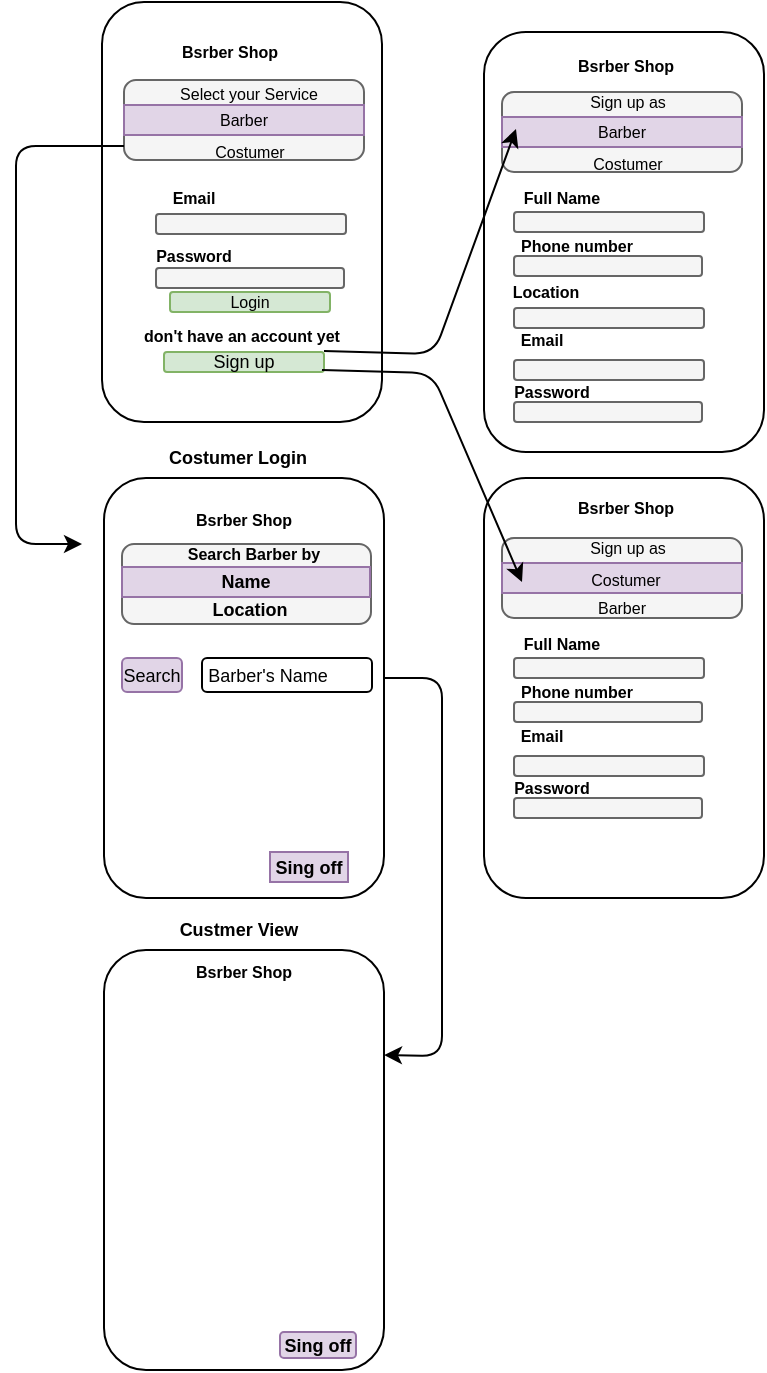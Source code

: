 <mxfile version="13.8.8" type="github">
  <diagram id="JaG_Oef0MP_lZhAA-aXu" name="Page-1">
    <mxGraphModel dx="844" dy="1579" grid="1" gridSize="10" guides="1" tooltips="1" connect="1" arrows="1" fold="1" page="1" pageScale="1" pageWidth="850" pageHeight="1100" math="0" shadow="0">
      <root>
        <mxCell id="0" />
        <mxCell id="1" parent="0" />
        <mxCell id="rbGwPKIIdidOjw9icI79-1" value="" style="rounded=1;whiteSpace=wrap;html=1;" vertex="1" parent="1">
          <mxGeometry x="90" y="-1075" width="140" height="210" as="geometry" />
        </mxCell>
        <mxCell id="rbGwPKIIdidOjw9icI79-2" value="" style="rounded=1;whiteSpace=wrap;html=1;fillColor=#f5f5f5;strokeColor=#666666;fontColor=#333333;" vertex="1" parent="1">
          <mxGeometry x="117" y="-969" width="95" height="10" as="geometry" />
        </mxCell>
        <mxCell id="rbGwPKIIdidOjw9icI79-4" value="Sign up" style="rounded=1;whiteSpace=wrap;html=1;fillColor=#d5e8d4;strokeColor=#82b366;fontSize=9;" vertex="1" parent="1">
          <mxGeometry x="121" y="-900" width="80" height="10" as="geometry" />
        </mxCell>
        <mxCell id="rbGwPKIIdidOjw9icI79-6" value="" style="rounded=1;whiteSpace=wrap;html=1;fillColor=#f5f5f5;strokeColor=#666666;fontColor=#333333;" vertex="1" parent="1">
          <mxGeometry x="117" y="-942" width="94" height="10" as="geometry" />
        </mxCell>
        <mxCell id="rbGwPKIIdidOjw9icI79-7" value="Login" style="rounded=1;whiteSpace=wrap;html=1;fillColor=#d5e8d4;strokeColor=#82b366;fontSize=8;" vertex="1" parent="1">
          <mxGeometry x="124" y="-930" width="80" height="10" as="geometry" />
        </mxCell>
        <mxCell id="rbGwPKIIdidOjw9icI79-9" value="&lt;b&gt;&lt;font style=&quot;font-size: 8px&quot;&gt;Email&lt;/font&gt;&lt;/b&gt;" style="text;html=1;strokeColor=none;fillColor=none;align=center;verticalAlign=middle;whiteSpace=wrap;rounded=0;fontSize=9;" vertex="1" parent="1">
          <mxGeometry x="116" y="-987" width="40" height="20" as="geometry" />
        </mxCell>
        <mxCell id="rbGwPKIIdidOjw9icI79-13" value="don&#39;t have an account yet" style="text;html=1;strokeColor=none;fillColor=none;align=center;verticalAlign=middle;whiteSpace=wrap;rounded=0;fontSize=8;fontStyle=1" vertex="1" parent="1">
          <mxGeometry x="90" y="-918" width="140" height="20" as="geometry" />
        </mxCell>
        <mxCell id="rbGwPKIIdidOjw9icI79-14" value="" style="rounded=1;whiteSpace=wrap;html=1;" vertex="1" parent="1">
          <mxGeometry x="281" y="-1060" width="140" height="210" as="geometry" />
        </mxCell>
        <mxCell id="rbGwPKIIdidOjw9icI79-15" value="" style="rounded=1;whiteSpace=wrap;html=1;fontSize=8;fillColor=#f5f5f5;strokeColor=#666666;fontColor=#333333;" vertex="1" parent="1">
          <mxGeometry x="290" y="-1030" width="120" height="40" as="geometry" />
        </mxCell>
        <mxCell id="rbGwPKIIdidOjw9icI79-16" value="Barber" style="rounded=0;whiteSpace=wrap;html=1;fontSize=8;fillColor=#e1d5e7;strokeColor=#9673a6;" vertex="1" parent="1">
          <mxGeometry x="290" y="-1017.5" width="120" height="15" as="geometry" />
        </mxCell>
        <mxCell id="rbGwPKIIdidOjw9icI79-18" value="Sign up as " style="text;html=1;strokeColor=none;fillColor=none;align=center;verticalAlign=middle;whiteSpace=wrap;rounded=0;fontSize=8;" vertex="1" parent="1">
          <mxGeometry x="308" y="-1030" width="90" height="10" as="geometry" />
        </mxCell>
        <mxCell id="rbGwPKIIdidOjw9icI79-20" value="Bsrber Shop " style="text;html=1;strokeColor=none;fillColor=none;align=center;verticalAlign=middle;whiteSpace=wrap;rounded=0;fontSize=8;fontStyle=1" vertex="1" parent="1">
          <mxGeometry x="124" y="-1060" width="60" height="20" as="geometry" />
        </mxCell>
        <mxCell id="rbGwPKIIdidOjw9icI79-21" value="Bsrber Shop" style="text;html=1;strokeColor=none;fillColor=none;align=center;verticalAlign=middle;whiteSpace=wrap;rounded=0;fontSize=8;fontStyle=1" vertex="1" parent="1">
          <mxGeometry x="322" y="-1053" width="60" height="20" as="geometry" />
        </mxCell>
        <mxCell id="rbGwPKIIdidOjw9icI79-26" value="Costumer" style="text;html=1;strokeColor=none;fillColor=none;align=center;verticalAlign=middle;whiteSpace=wrap;rounded=0;fontSize=8;" vertex="1" parent="1">
          <mxGeometry x="333" y="-1004" width="40" height="20" as="geometry" />
        </mxCell>
        <mxCell id="rbGwPKIIdidOjw9icI79-34" value="Password" style="text;html=1;strokeColor=none;fillColor=none;align=center;verticalAlign=middle;whiteSpace=wrap;rounded=0;fontSize=8;fontStyle=1" vertex="1" parent="1">
          <mxGeometry x="116" y="-958" width="40" height="20" as="geometry" />
        </mxCell>
        <mxCell id="rbGwPKIIdidOjw9icI79-37" value="" style="rounded=1;whiteSpace=wrap;html=1;fillColor=#f5f5f5;strokeColor=#666666;fontColor=#333333;" vertex="1" parent="1">
          <mxGeometry x="296" y="-970" width="95" height="10" as="geometry" />
        </mxCell>
        <mxCell id="rbGwPKIIdidOjw9icI79-38" value="" style="rounded=1;whiteSpace=wrap;html=1;fillColor=#f5f5f5;strokeColor=#666666;fontColor=#333333;" vertex="1" parent="1">
          <mxGeometry x="296" y="-948" width="94" height="10" as="geometry" />
        </mxCell>
        <mxCell id="rbGwPKIIdidOjw9icI79-39" value="Full Name" style="text;html=1;strokeColor=none;fillColor=none;align=center;verticalAlign=middle;whiteSpace=wrap;rounded=0;fontSize=8;fontStyle=1" vertex="1" parent="1">
          <mxGeometry x="290" y="-987" width="60" height="20" as="geometry" />
        </mxCell>
        <mxCell id="rbGwPKIIdidOjw9icI79-40" value="Phone number" style="text;html=1;strokeColor=none;fillColor=none;align=center;verticalAlign=middle;whiteSpace=wrap;rounded=0;fontSize=8;fontStyle=1" vertex="1" parent="1">
          <mxGeometry x="295" y="-963" width="65" height="20" as="geometry" />
        </mxCell>
        <mxCell id="rbGwPKIIdidOjw9icI79-45" value="" style="rounded=1;whiteSpace=wrap;html=1;fillColor=#f5f5f5;strokeColor=#666666;fontColor=#333333;" vertex="1" parent="1">
          <mxGeometry x="296" y="-896" width="95" height="10" as="geometry" />
        </mxCell>
        <mxCell id="rbGwPKIIdidOjw9icI79-46" value="" style="rounded=1;whiteSpace=wrap;html=1;fillColor=#f5f5f5;strokeColor=#666666;fontColor=#333333;" vertex="1" parent="1">
          <mxGeometry x="296" y="-875" width="94" height="10" as="geometry" />
        </mxCell>
        <mxCell id="rbGwPKIIdidOjw9icI79-47" value="&lt;b&gt;&lt;font style=&quot;font-size: 8px&quot;&gt;Email&lt;/font&gt;&lt;/b&gt;" style="text;html=1;strokeColor=none;fillColor=none;align=center;verticalAlign=middle;whiteSpace=wrap;rounded=0;fontSize=9;" vertex="1" parent="1">
          <mxGeometry x="290" y="-916" width="40" height="20" as="geometry" />
        </mxCell>
        <mxCell id="rbGwPKIIdidOjw9icI79-48" value="Password" style="text;html=1;strokeColor=none;fillColor=none;align=center;verticalAlign=middle;whiteSpace=wrap;rounded=0;fontSize=8;fontStyle=1" vertex="1" parent="1">
          <mxGeometry x="295" y="-890" width="40" height="20" as="geometry" />
        </mxCell>
        <mxCell id="rbGwPKIIdidOjw9icI79-49" value="" style="rounded=1;whiteSpace=wrap;html=1;fillColor=#f5f5f5;strokeColor=#666666;fontColor=#333333;" vertex="1" parent="1">
          <mxGeometry x="296" y="-922" width="95" height="10" as="geometry" />
        </mxCell>
        <mxCell id="rbGwPKIIdidOjw9icI79-50" value="Location" style="text;html=1;strokeColor=none;fillColor=none;align=center;verticalAlign=middle;whiteSpace=wrap;rounded=0;fontSize=8;fontStyle=1" vertex="1" parent="1">
          <mxGeometry x="292" y="-940" width="40" height="20" as="geometry" />
        </mxCell>
        <mxCell id="rbGwPKIIdidOjw9icI79-51" value="" style="rounded=1;whiteSpace=wrap;html=1;" vertex="1" parent="1">
          <mxGeometry x="281" y="-837" width="140" height="210" as="geometry" />
        </mxCell>
        <mxCell id="rbGwPKIIdidOjw9icI79-52" value="" style="rounded=1;whiteSpace=wrap;html=1;fontSize=8;fillColor=#f5f5f5;strokeColor=#666666;fontColor=#333333;" vertex="1" parent="1">
          <mxGeometry x="290" y="-807" width="120" height="40" as="geometry" />
        </mxCell>
        <mxCell id="rbGwPKIIdidOjw9icI79-53" value="" style="rounded=0;whiteSpace=wrap;html=1;fontSize=8;fillColor=#e1d5e7;strokeColor=#9673a6;" vertex="1" parent="1">
          <mxGeometry x="290" y="-794.5" width="120" height="15" as="geometry" />
        </mxCell>
        <mxCell id="rbGwPKIIdidOjw9icI79-54" value="Sign up as " style="text;html=1;strokeColor=none;fillColor=none;align=center;verticalAlign=middle;whiteSpace=wrap;rounded=0;fontSize=8;" vertex="1" parent="1">
          <mxGeometry x="308" y="-807" width="90" height="10" as="geometry" />
        </mxCell>
        <mxCell id="rbGwPKIIdidOjw9icI79-55" value="Bsrber Shop" style="text;html=1;strokeColor=none;fillColor=none;align=center;verticalAlign=middle;whiteSpace=wrap;rounded=0;fontSize=8;fontStyle=1" vertex="1" parent="1">
          <mxGeometry x="322" y="-832" width="60" height="20" as="geometry" />
        </mxCell>
        <mxCell id="rbGwPKIIdidOjw9icI79-56" value="Costumer" style="text;html=1;strokeColor=none;fillColor=none;align=center;verticalAlign=middle;whiteSpace=wrap;rounded=0;fontSize=8;" vertex="1" parent="1">
          <mxGeometry x="332" y="-796.5" width="40" height="20" as="geometry" />
        </mxCell>
        <mxCell id="rbGwPKIIdidOjw9icI79-57" value="" style="rounded=1;whiteSpace=wrap;html=1;fillColor=#f5f5f5;strokeColor=#666666;fontColor=#333333;" vertex="1" parent="1">
          <mxGeometry x="296" y="-747" width="95" height="10" as="geometry" />
        </mxCell>
        <mxCell id="rbGwPKIIdidOjw9icI79-58" value="" style="rounded=1;whiteSpace=wrap;html=1;fillColor=#f5f5f5;strokeColor=#666666;fontColor=#333333;" vertex="1" parent="1">
          <mxGeometry x="296" y="-725" width="94" height="10" as="geometry" />
        </mxCell>
        <mxCell id="rbGwPKIIdidOjw9icI79-59" value="Full Name" style="text;html=1;strokeColor=none;fillColor=none;align=center;verticalAlign=middle;whiteSpace=wrap;rounded=0;fontSize=8;fontStyle=1" vertex="1" parent="1">
          <mxGeometry x="290" y="-764" width="60" height="20" as="geometry" />
        </mxCell>
        <mxCell id="rbGwPKIIdidOjw9icI79-60" value="Phone number" style="text;html=1;strokeColor=none;fillColor=none;align=center;verticalAlign=middle;whiteSpace=wrap;rounded=0;fontSize=8;fontStyle=1" vertex="1" parent="1">
          <mxGeometry x="295" y="-740" width="65" height="20" as="geometry" />
        </mxCell>
        <mxCell id="rbGwPKIIdidOjw9icI79-61" value="" style="rounded=1;whiteSpace=wrap;html=1;fillColor=#f5f5f5;strokeColor=#666666;fontColor=#333333;" vertex="1" parent="1">
          <mxGeometry x="296" y="-698" width="95" height="10" as="geometry" />
        </mxCell>
        <mxCell id="rbGwPKIIdidOjw9icI79-62" value="" style="rounded=1;whiteSpace=wrap;html=1;fillColor=#f5f5f5;strokeColor=#666666;fontColor=#333333;" vertex="1" parent="1">
          <mxGeometry x="296" y="-677" width="94" height="10" as="geometry" />
        </mxCell>
        <mxCell id="rbGwPKIIdidOjw9icI79-63" value="&lt;b&gt;&lt;font style=&quot;font-size: 8px&quot;&gt;Email&lt;/font&gt;&lt;/b&gt;" style="text;html=1;strokeColor=none;fillColor=none;align=center;verticalAlign=middle;whiteSpace=wrap;rounded=0;fontSize=9;" vertex="1" parent="1">
          <mxGeometry x="290" y="-718" width="40" height="20" as="geometry" />
        </mxCell>
        <mxCell id="rbGwPKIIdidOjw9icI79-64" value="Password" style="text;html=1;strokeColor=none;fillColor=none;align=center;verticalAlign=middle;whiteSpace=wrap;rounded=0;fontSize=8;fontStyle=1" vertex="1" parent="1">
          <mxGeometry x="295" y="-692" width="40" height="20" as="geometry" />
        </mxCell>
        <mxCell id="rbGwPKIIdidOjw9icI79-68" value="Barber" style="text;html=1;strokeColor=none;fillColor=none;align=center;verticalAlign=middle;whiteSpace=wrap;rounded=0;fontSize=8;" vertex="1" parent="1">
          <mxGeometry x="330" y="-782" width="40" height="20" as="geometry" />
        </mxCell>
        <mxCell id="rbGwPKIIdidOjw9icI79-70" value="" style="endArrow=classic;html=1;fontSize=8;entryX=0;entryY=0.25;entryDx=0;entryDy=0;exitX=1;exitY=0.25;exitDx=0;exitDy=0;" edge="1" parent="1">
          <mxGeometry width="50" height="50" relative="1" as="geometry">
            <mxPoint x="201" y="-900.5" as="sourcePoint" />
            <mxPoint x="297" y="-1011.5" as="targetPoint" />
            <Array as="points">
              <mxPoint x="256" y="-899" />
            </Array>
          </mxGeometry>
        </mxCell>
        <mxCell id="rbGwPKIIdidOjw9icI79-75" value="" style="endArrow=classic;html=1;fontSize=8;exitX=1;exitY=0.25;exitDx=0;exitDy=0;" edge="1" parent="1">
          <mxGeometry width="50" height="50" relative="1" as="geometry">
            <mxPoint x="200" y="-891" as="sourcePoint" />
            <mxPoint x="300" y="-785" as="targetPoint" />
            <Array as="points">
              <mxPoint x="255" y="-889.5" />
            </Array>
          </mxGeometry>
        </mxCell>
        <mxCell id="rbGwPKIIdidOjw9icI79-76" value="" style="rounded=1;whiteSpace=wrap;html=1;" vertex="1" parent="1">
          <mxGeometry x="91" y="-837" width="140" height="210" as="geometry" />
        </mxCell>
        <mxCell id="rbGwPKIIdidOjw9icI79-84" value="Bsrber Shop" style="text;html=1;strokeColor=none;fillColor=none;align=center;verticalAlign=middle;whiteSpace=wrap;rounded=0;fontSize=8;fontStyle=1" vertex="1" parent="1">
          <mxGeometry x="131" y="-826" width="60" height="20" as="geometry" />
        </mxCell>
        <mxCell id="rbGwPKIIdidOjw9icI79-91" value="" style="rounded=1;whiteSpace=wrap;html=1;fontSize=8;fillColor=#f5f5f5;strokeColor=#666666;fontColor=#333333;" vertex="1" parent="1">
          <mxGeometry x="101" y="-1036" width="120" height="40" as="geometry" />
        </mxCell>
        <mxCell id="rbGwPKIIdidOjw9icI79-92" value="Barber" style="rounded=0;whiteSpace=wrap;html=1;fontSize=8;fillColor=#e1d5e7;strokeColor=#9673a6;" vertex="1" parent="1">
          <mxGeometry x="101" y="-1023.5" width="120" height="15" as="geometry" />
        </mxCell>
        <mxCell id="rbGwPKIIdidOjw9icI79-93" value="Costumer" style="text;html=1;strokeColor=none;fillColor=none;align=center;verticalAlign=middle;whiteSpace=wrap;rounded=0;fontSize=8;" vertex="1" parent="1">
          <mxGeometry x="144" y="-1010" width="40" height="20" as="geometry" />
        </mxCell>
        <mxCell id="rbGwPKIIdidOjw9icI79-94" value="Select your Service" style="text;html=1;strokeColor=none;fillColor=none;align=center;verticalAlign=middle;whiteSpace=wrap;rounded=0;fontSize=8;" vertex="1" parent="1">
          <mxGeometry x="117" y="-1039" width="93" height="20" as="geometry" />
        </mxCell>
        <mxCell id="rbGwPKIIdidOjw9icI79-95" value="Costumer Login" style="text;html=1;strokeColor=none;fillColor=none;align=center;verticalAlign=middle;whiteSpace=wrap;rounded=0;fontSize=9;fontStyle=1" vertex="1" parent="1">
          <mxGeometry x="116" y="-857" width="84" height="20" as="geometry" />
        </mxCell>
        <mxCell id="rbGwPKIIdidOjw9icI79-99" value="" style="rounded=1;whiteSpace=wrap;html=1;fontSize=8;fillColor=#f5f5f5;strokeColor=#666666;fontColor=#333333;" vertex="1" parent="1">
          <mxGeometry x="100" y="-804" width="124.5" height="40" as="geometry" />
        </mxCell>
        <mxCell id="rbGwPKIIdidOjw9icI79-100" value="&lt;font style=&quot;font-size: 9px&quot;&gt;&lt;b&gt;Name&lt;/b&gt;&lt;/font&gt;" style="rounded=0;whiteSpace=wrap;html=1;fontSize=8;fillColor=#e1d5e7;strokeColor=#9673a6;" vertex="1" parent="1">
          <mxGeometry x="100" y="-792.5" width="124" height="15" as="geometry" />
        </mxCell>
        <mxCell id="rbGwPKIIdidOjw9icI79-104" value="Location" style="text;html=1;strokeColor=none;fillColor=none;align=center;verticalAlign=middle;whiteSpace=wrap;rounded=0;fontSize=9;fontStyle=1" vertex="1" parent="1">
          <mxGeometry x="144" y="-781" width="40" height="20" as="geometry" />
        </mxCell>
        <mxCell id="rbGwPKIIdidOjw9icI79-106" value="&lt;span style=&quot;left: 240.033px ; top: 977.144px ; font-family: sans-serif ; transform: scalex(1.003) ; font-size: 8px&quot;&gt;Search Barber by&lt;br&gt;&lt;/span&gt;" style="text;html=1;strokeColor=none;fillColor=none;align=center;verticalAlign=middle;whiteSpace=wrap;rounded=0;fontSize=9;fontStyle=1" vertex="1" parent="1">
          <mxGeometry x="121" y="-809" width="90" height="20" as="geometry" />
        </mxCell>
        <mxCell id="rbGwPKIIdidOjw9icI79-107" value="Sing off" style="rounded=1;whiteSpace=wrap;html=1;fontSize=9;arcSize=0;fillColor=#e1d5e7;strokeColor=#9673a6;fontStyle=1" vertex="1" parent="1">
          <mxGeometry x="174" y="-650" width="39" height="15" as="geometry" />
        </mxCell>
        <mxCell id="rbGwPKIIdidOjw9icI79-123" value="" style="rounded=1;whiteSpace=wrap;html=1;fontSize=9;" vertex="1" parent="1">
          <mxGeometry x="140" y="-747" width="85" height="17" as="geometry" />
        </mxCell>
        <mxCell id="rbGwPKIIdidOjw9icI79-124" value="Barber&#39;s Name" style="text;html=1;strokeColor=none;fillColor=none;align=center;verticalAlign=middle;whiteSpace=wrap;rounded=0;fontSize=9;fontStyle=0" vertex="1" parent="1">
          <mxGeometry x="134.5" y="-748.5" width="75.5" height="20" as="geometry" />
        </mxCell>
        <mxCell id="rbGwPKIIdidOjw9icI79-129" value="&lt;span style=&quot;left: 240.033px ; top: 977.144px ; font-family: sans-serif ; transform: scalex(1.003)&quot;&gt;Search&lt;/span&gt;" style="rounded=1;whiteSpace=wrap;html=1;fontSize=9;fillColor=#e1d5e7;strokeColor=#9673a6;" vertex="1" parent="1">
          <mxGeometry x="100" y="-747" width="30" height="17" as="geometry" />
        </mxCell>
        <mxCell id="rbGwPKIIdidOjw9icI79-130" value="" style="endArrow=classic;html=1;fontSize=9;exitX=0;exitY=1;exitDx=0;exitDy=0;" edge="1" parent="1">
          <mxGeometry width="50" height="50" relative="1" as="geometry">
            <mxPoint x="101" y="-1003" as="sourcePoint" />
            <mxPoint x="80" y="-804" as="targetPoint" />
            <Array as="points">
              <mxPoint x="47" y="-1003" />
              <mxPoint x="47" y="-804" />
            </Array>
          </mxGeometry>
        </mxCell>
        <mxCell id="rbGwPKIIdidOjw9icI79-131" value="" style="rounded=1;whiteSpace=wrap;html=1;" vertex="1" parent="1">
          <mxGeometry x="91" y="-601" width="140" height="210" as="geometry" />
        </mxCell>
        <mxCell id="rbGwPKIIdidOjw9icI79-137" value="Bsrber Shop" style="text;html=1;strokeColor=none;fillColor=none;align=center;verticalAlign=middle;whiteSpace=wrap;rounded=0;fontSize=8;fontStyle=1" vertex="1" parent="1">
          <mxGeometry x="131" y="-600" width="60" height="20" as="geometry" />
        </mxCell>
        <mxCell id="rbGwPKIIdidOjw9icI79-138" value="" style="endArrow=classic;html=1;fontSize=9;exitX=1;exitY=0.5;exitDx=0;exitDy=0;entryX=1;entryY=0.25;entryDx=0;entryDy=0;" edge="1" parent="1" target="rbGwPKIIdidOjw9icI79-131">
          <mxGeometry width="50" height="50" relative="1" as="geometry">
            <mxPoint x="231" y="-737" as="sourcePoint" />
            <mxPoint x="260" y="-545" as="targetPoint" />
            <Array as="points">
              <mxPoint x="260" y="-737" />
              <mxPoint x="260" y="-548" />
            </Array>
          </mxGeometry>
        </mxCell>
        <mxCell id="rbGwPKIIdidOjw9icI79-140" value="Custmer View" style="text;html=1;strokeColor=none;fillColor=none;align=center;verticalAlign=middle;whiteSpace=wrap;rounded=0;fontSize=9;fontStyle=1" vertex="1" parent="1">
          <mxGeometry x="117" y="-621" width="83" height="20" as="geometry" />
        </mxCell>
        <mxCell id="rbGwPKIIdidOjw9icI79-144" value="Sing off" style="rounded=1;whiteSpace=wrap;html=1;fontSize=9;fillColor=#e1d5e7;strokeColor=#9673a6;fontStyle=1" vertex="1" parent="1">
          <mxGeometry x="179" y="-410" width="38" height="13" as="geometry" />
        </mxCell>
      </root>
    </mxGraphModel>
  </diagram>
</mxfile>
